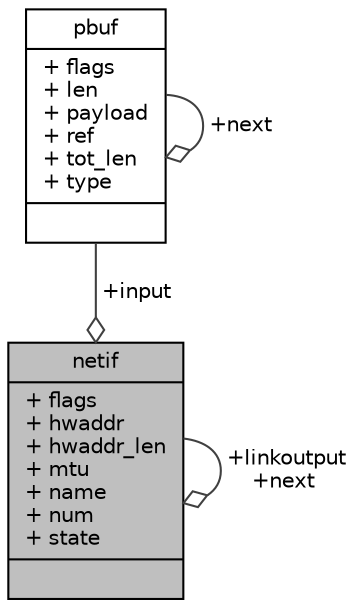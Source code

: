 digraph "netif"
{
 // LATEX_PDF_SIZE
  edge [fontname="Helvetica",fontsize="10",labelfontname="Helvetica",labelfontsize="10"];
  node [fontname="Helvetica",fontsize="10",shape=record];
  Node1 [label="{netif\n|+ flags\l+ hwaddr\l+ hwaddr_len\l+ mtu\l+ name\l+ num\l+ state\l|}",height=0.2,width=0.4,color="black", fillcolor="grey75", style="filled", fontcolor="black",tooltip=" "];
  Node1 -> Node1 [color="grey25",fontsize="10",style="solid",label=" +linkoutput\n+next" ,arrowhead="odiamond",fontname="Helvetica"];
  Node2 -> Node1 [color="grey25",fontsize="10",style="solid",label=" +input" ,arrowhead="odiamond",fontname="Helvetica"];
  Node2 [label="{pbuf\n|+ flags\l+ len\l+ payload\l+ ref\l+ tot_len\l+ type\l|}",height=0.2,width=0.4,color="black", fillcolor="white", style="filled",URL="$structpbuf.html",tooltip=" "];
  Node2 -> Node2 [color="grey25",fontsize="10",style="solid",label=" +next" ,arrowhead="odiamond",fontname="Helvetica"];
}
